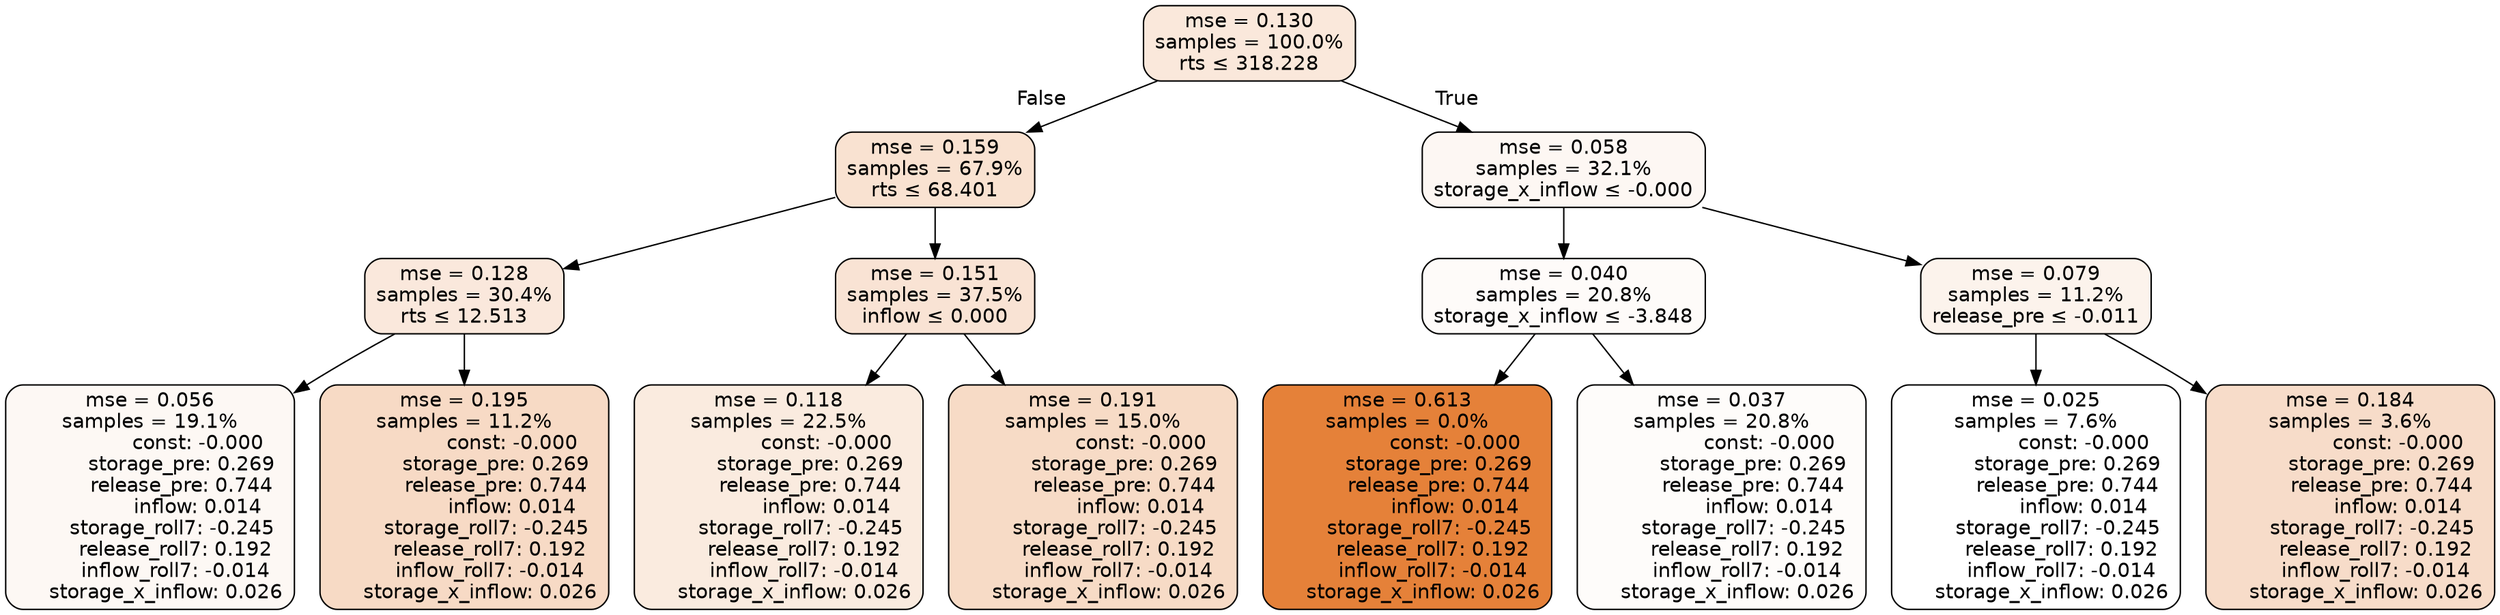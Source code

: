 digraph tree {
node [shape=rectangle, style="filled, rounded", color="black", fontname=helvetica] ;
edge [fontname=helvetica] ;
	"0" [label="mse = 0.130
samples = 100.0%
rts &le; 318.228", fillcolor="#fae8db"]
	"1" [label="mse = 0.159
samples = 67.9%
rts &le; 68.401", fillcolor="#f9e2d1"]
	"2" [label="mse = 0.128
samples = 30.4%
rts &le; 12.513", fillcolor="#fae8dc"]
	"3" [label="mse = 0.056
samples = 19.1%
               const: -0.000
          storage_pre: 0.269
          release_pre: 0.744
               inflow: 0.014
       storage_roll7: -0.245
        release_roll7: 0.192
        inflow_roll7: -0.014
     storage_x_inflow: 0.026", fillcolor="#fdf8f4"]
	"4" [label="mse = 0.195
samples = 11.2%
               const: -0.000
          storage_pre: 0.269
          release_pre: 0.744
               inflow: 0.014
       storage_roll7: -0.245
        release_roll7: 0.192
        inflow_roll7: -0.014
     storage_x_inflow: 0.026", fillcolor="#f7dac5"]
	"5" [label="mse = 0.151
samples = 37.5%
inflow &le; 0.000", fillcolor="#f9e3d4"]
	"6" [label="mse = 0.118
samples = 22.5%
               const: -0.000
          storage_pre: 0.269
          release_pre: 0.744
               inflow: 0.014
       storage_roll7: -0.245
        release_roll7: 0.192
        inflow_roll7: -0.014
     storage_x_inflow: 0.026", fillcolor="#faebdf"]
	"7" [label="mse = 0.191
samples = 15.0%
               const: -0.000
          storage_pre: 0.269
          release_pre: 0.744
               inflow: 0.014
       storage_roll7: -0.245
        release_roll7: 0.192
        inflow_roll7: -0.014
     storage_x_inflow: 0.026", fillcolor="#f7dbc6"]
	"8" [label="mse = 0.058
samples = 32.1%
storage_x_inflow &le; -0.000", fillcolor="#fdf7f3"]
	"9" [label="mse = 0.040
samples = 20.8%
storage_x_inflow &le; -3.848", fillcolor="#fefbf9"]
	"10" [label="mse = 0.613
samples = 0.0%
               const: -0.000
          storage_pre: 0.269
          release_pre: 0.744
               inflow: 0.014
       storage_roll7: -0.245
        release_roll7: 0.192
        inflow_roll7: -0.014
     storage_x_inflow: 0.026", fillcolor="#e58139"]
	"11" [label="mse = 0.037
samples = 20.8%
               const: -0.000
          storage_pre: 0.269
          release_pre: 0.744
               inflow: 0.014
       storage_roll7: -0.245
        release_roll7: 0.192
        inflow_roll7: -0.014
     storage_x_inflow: 0.026", fillcolor="#fefcfa"]
	"12" [label="mse = 0.079
samples = 11.2%
release_pre &le; -0.011", fillcolor="#fcf3ec"]
	"13" [label="mse = 0.025
samples = 7.6%
               const: -0.000
          storage_pre: 0.269
          release_pre: 0.744
               inflow: 0.014
       storage_roll7: -0.245
        release_roll7: 0.192
        inflow_roll7: -0.014
     storage_x_inflow: 0.026", fillcolor="#ffffff"]
	"14" [label="mse = 0.184
samples = 3.6%
               const: -0.000
          storage_pre: 0.269
          release_pre: 0.744
               inflow: 0.014
       storage_roll7: -0.245
        release_roll7: 0.192
        inflow_roll7: -0.014
     storage_x_inflow: 0.026", fillcolor="#f7dcc9"]

	"0" -> "1" [labeldistance=2.5, labelangle=45, headlabel="False"]
	"1" -> "2"
	"2" -> "3"
	"2" -> "4"
	"1" -> "5"
	"5" -> "6"
	"5" -> "7"
	"0" -> "8" [labeldistance=2.5, labelangle=-45, headlabel="True"]
	"8" -> "9"
	"9" -> "10"
	"9" -> "11"
	"8" -> "12"
	"12" -> "13"
	"12" -> "14"
}